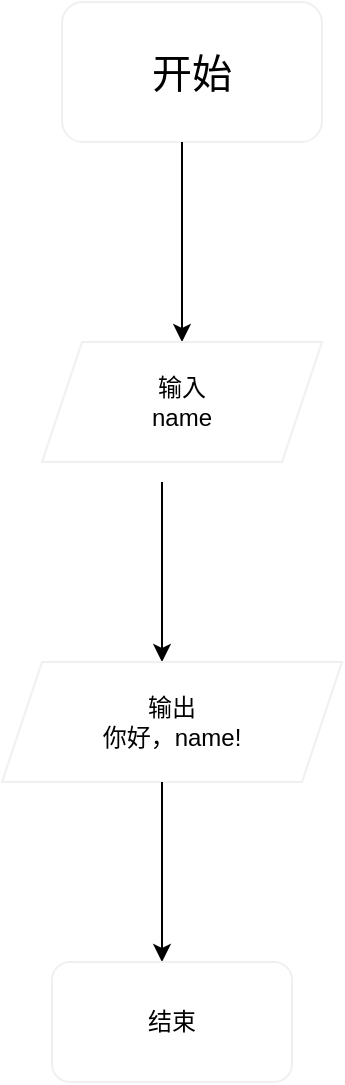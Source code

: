 <mxfile version="14.2.4" type="embed">
    <diagram id="3KAkqy-UXoC5Jie5XoUD" name="第 1 页">
        <mxGraphModel dx="524" dy="548" grid="1" gridSize="10" guides="1" tooltips="1" connect="1" arrows="1" fold="1" page="1" pageScale="1" pageWidth="827" pageHeight="1169" math="0" shadow="0">
            <root>
                <mxCell id="0"/>
                <mxCell id="1" parent="0"/>
                <mxCell id="2" value="&lt;font style=&quot;font-size: 20px&quot;&gt;开始&lt;/font&gt;" style="rounded=1;whiteSpace=wrap;html=1;strokeColor=#F0F0F0;" vertex="1" parent="1">
                    <mxGeometry x="200" y="50" width="130" height="70" as="geometry"/>
                </mxCell>
                <mxCell id="4" value="" style="endArrow=classic;html=1;" edge="1" parent="1">
                    <mxGeometry width="50" height="50" relative="1" as="geometry">
                        <mxPoint x="260" y="120" as="sourcePoint"/>
                        <mxPoint x="260" y="220" as="targetPoint"/>
                    </mxGeometry>
                </mxCell>
                <mxCell id="5" value="输入&lt;br&gt;name" style="shape=parallelogram;perimeter=parallelogramPerimeter;whiteSpace=wrap;html=1;fixedSize=1;strokeColor=#F0F0F0;" vertex="1" parent="1">
                    <mxGeometry x="190" y="220" width="140" height="60" as="geometry"/>
                </mxCell>
                <mxCell id="9" value="" style="endArrow=classic;html=1;" edge="1" parent="1">
                    <mxGeometry width="50" height="50" relative="1" as="geometry">
                        <mxPoint x="250" y="290" as="sourcePoint"/>
                        <mxPoint x="250" y="380" as="targetPoint"/>
                    </mxGeometry>
                </mxCell>
                <mxCell id="10" value="输出&lt;br&gt;你好，name!" style="shape=parallelogram;perimeter=parallelogramPerimeter;whiteSpace=wrap;html=1;fixedSize=1;strokeColor=#F0F0F0;" vertex="1" parent="1">
                    <mxGeometry x="170" y="380" width="170" height="60" as="geometry"/>
                </mxCell>
                <mxCell id="13" value="" style="endArrow=classic;html=1;" edge="1" parent="1">
                    <mxGeometry width="50" height="50" relative="1" as="geometry">
                        <mxPoint x="250" y="440" as="sourcePoint"/>
                        <mxPoint x="250" y="530" as="targetPoint"/>
                    </mxGeometry>
                </mxCell>
                <mxCell id="14" value="结束" style="rounded=1;whiteSpace=wrap;html=1;strokeColor=#F0F0F0;" vertex="1" parent="1">
                    <mxGeometry x="195" y="530" width="120" height="60" as="geometry"/>
                </mxCell>
            </root>
        </mxGraphModel>
    </diagram>
</mxfile>